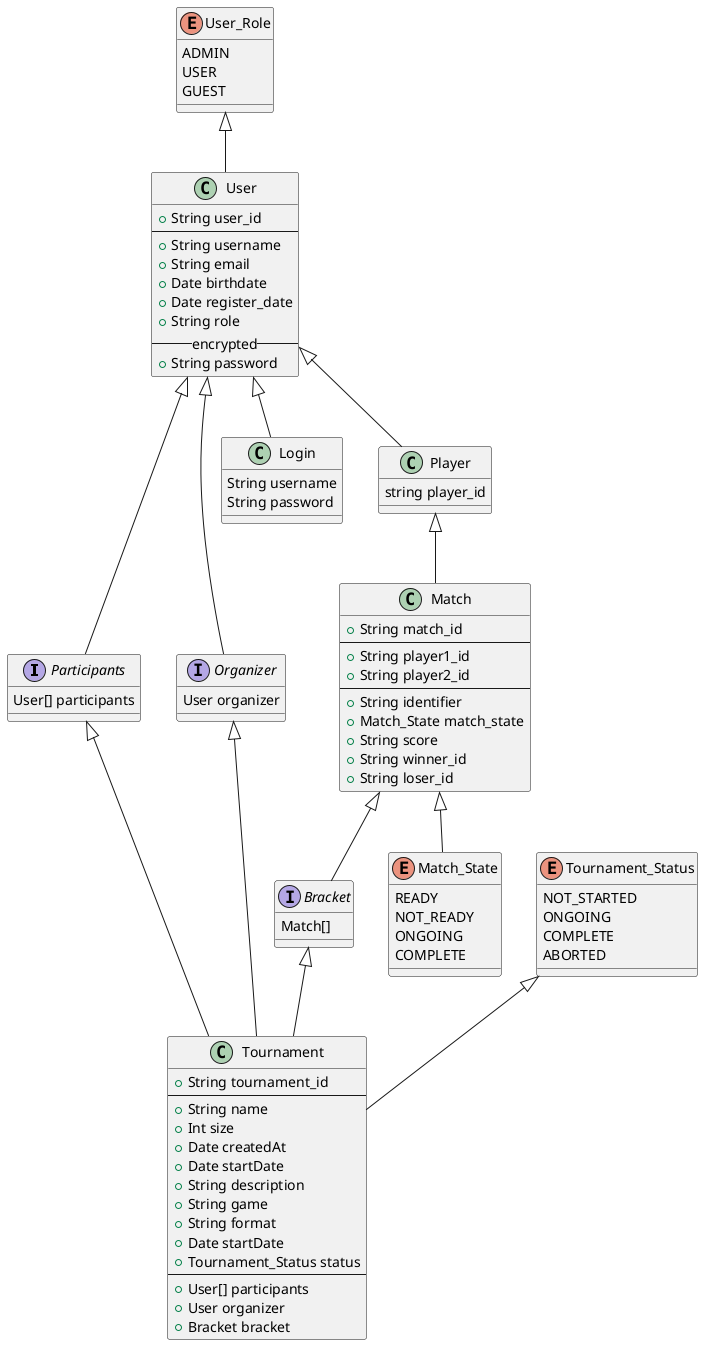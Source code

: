 @startuml
interface Participants{
  User[] participants
}

interface Organizer{
  User organizer
}

interface Bracket{
  Match[]
}

class Match{
  +String match_id
  --
  +String player1_id
  +String player2_id
  --
  +String identifier
  +Match_State match_state
  +String score
  +String winner_id
  +String loser_id
}

enum Match_State{
  READY
  NOT_READY
  ONGOING
  COMPLETE
}

enum User_Role{
  ADMIN
  USER
  GUEST
}

class Login{
  String username
  String password
}

enum Tournament_Status{
  NOT_STARTED
  ONGOING
  COMPLETE
  ABORTED
}

class User {
  + String user_id
  --
  + String username
  + String email
  + Date birthdate
  + Date register_date
  + String role
  -- encrypted --
  + String password
}

class Player{
  string player_id
}


class Tournament{
  + String tournament_id
  --
  + String name
  + Int size
  + Date createdAt
  + Date startDate
  + String description
  + String game
  + String format
  + Date startDate
  + Tournament_Status status
  --
  + User[] participants
  + User organizer
  + Bracket bracket
}

User_Role <|-- User
Tournament_Status <|-- Tournament
Participants <|-- Tournament
User <|-- Participants
User <|-- Organizer
User <|-- Login
User <|-- Player
Player <|-- Match
Organizer <|-- Tournament
Bracket <|-- Tournament
Match <|-- Bracket
Match <|-- Match_State
@enduml
